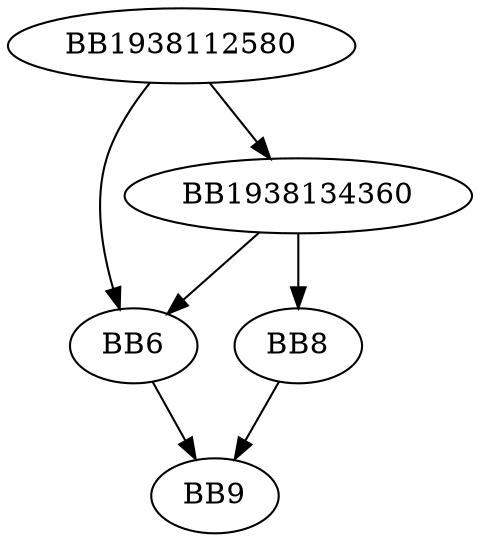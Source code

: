 digraph G{
	BB1938112580->BB6;
	BB1938112580->BB1938134360;
	BB1938134360->BB6;
	BB1938134360->BB8;
	BB8->BB9;
	BB6->BB9;
}
